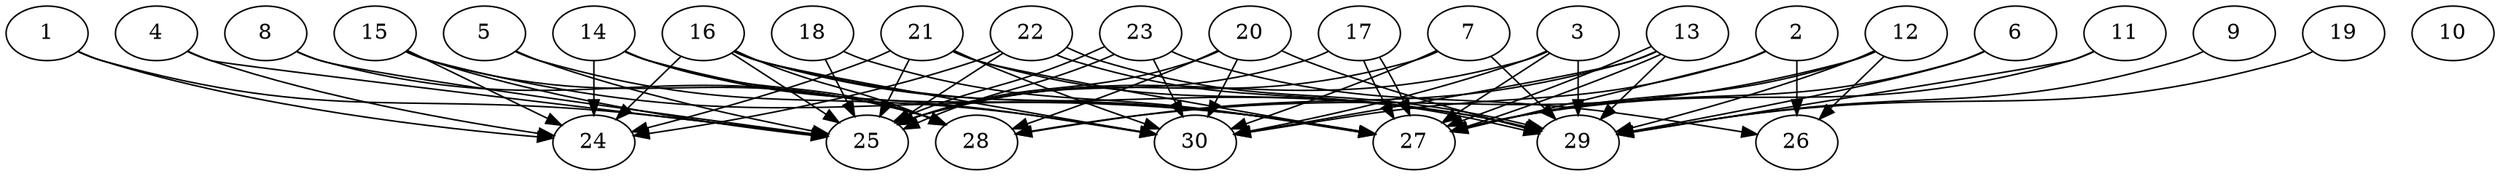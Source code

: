 // DAG automatically generated by daggen at Thu Oct  3 14:04:18 2019
// ./daggen --dot -n 30 --ccr 0.3 --fat 0.9 --regular 0.5 --density 0.7 --mindata 5242880 --maxdata 52428800 
digraph G {
  1 [size="147572053", alpha="0.03", expect_size="44271616"] 
  1 -> 24 [size ="44271616"]
  1 -> 25 [size ="44271616"]
  2 [size="93020160", alpha="0.04", expect_size="27906048"] 
  2 -> 26 [size ="27906048"]
  2 -> 27 [size ="27906048"]
  2 -> 30 [size ="27906048"]
  3 [size="158921387", alpha="0.18", expect_size="47676416"] 
  3 -> 25 [size ="47676416"]
  3 -> 27 [size ="47676416"]
  3 -> 29 [size ="47676416"]
  3 -> 30 [size ="47676416"]
  4 [size="160682667", alpha="0.10", expect_size="48204800"] 
  4 -> 24 [size ="48204800"]
  4 -> 25 [size ="48204800"]
  5 [size="81537707", alpha="0.17", expect_size="24461312"] 
  5 -> 25 [size ="24461312"]
  5 -> 30 [size ="24461312"]
  6 [size="130464427", alpha="0.11", expect_size="39139328"] 
  6 -> 27 [size ="39139328"]
  6 -> 29 [size ="39139328"]
  7 [size="17967787", alpha="0.06", expect_size="5390336"] 
  7 -> 25 [size ="5390336"]
  7 -> 29 [size ="5390336"]
  7 -> 30 [size ="5390336"]
  8 [size="172871680", alpha="0.18", expect_size="51861504"] 
  8 -> 25 [size ="51861504"]
  8 -> 28 [size ="51861504"]
  9 [size="160109227", alpha="0.18", expect_size="48032768"] 
  9 -> 29 [size ="48032768"]
  10 [size="86521173", alpha="0.10", expect_size="25956352"] 
  11 [size="100580693", alpha="0.16", expect_size="30174208"] 
  11 -> 27 [size ="30174208"]
  11 -> 29 [size ="30174208"]
  12 [size="121978880", alpha="0.05", expect_size="36593664"] 
  12 -> 26 [size ="36593664"]
  12 -> 27 [size ="36593664"]
  12 -> 28 [size ="36593664"]
  12 -> 29 [size ="36593664"]
  13 [size="155173547", alpha="0.14", expect_size="46552064"] 
  13 -> 27 [size ="46552064"]
  13 -> 27 [size ="46552064"]
  13 -> 28 [size ="46552064"]
  13 -> 29 [size ="46552064"]
  13 -> 30 [size ="46552064"]
  14 [size="141161813", alpha="0.04", expect_size="42348544"] 
  14 -> 24 [size ="42348544"]
  14 -> 27 [size ="42348544"]
  14 -> 28 [size ="42348544"]
  14 -> 30 [size ="42348544"]
  15 [size="65556480", alpha="0.05", expect_size="19666944"] 
  15 -> 24 [size ="19666944"]
  15 -> 25 [size ="19666944"]
  15 -> 27 [size ="19666944"]
  15 -> 28 [size ="19666944"]
  16 [size="39553707", alpha="0.03", expect_size="11866112"] 
  16 -> 24 [size ="11866112"]
  16 -> 25 [size ="11866112"]
  16 -> 27 [size ="11866112"]
  16 -> 28 [size ="11866112"]
  16 -> 29 [size ="11866112"]
  16 -> 30 [size ="11866112"]
  17 [size="129078613", alpha="0.12", expect_size="38723584"] 
  17 -> 25 [size ="38723584"]
  17 -> 27 [size ="38723584"]
  17 -> 27 [size ="38723584"]
  18 [size="172718080", alpha="0.06", expect_size="51815424"] 
  18 -> 25 [size ="51815424"]
  18 -> 27 [size ="51815424"]
  19 [size="159324160", alpha="0.19", expect_size="47797248"] 
  19 -> 29 [size ="47797248"]
  20 [size="144264533", alpha="0.15", expect_size="43279360"] 
  20 -> 25 [size ="43279360"]
  20 -> 28 [size ="43279360"]
  20 -> 29 [size ="43279360"]
  20 -> 30 [size ="43279360"]
  21 [size="68795733", alpha="0.08", expect_size="20638720"] 
  21 -> 24 [size ="20638720"]
  21 -> 25 [size ="20638720"]
  21 -> 27 [size ="20638720"]
  21 -> 29 [size ="20638720"]
  21 -> 30 [size ="20638720"]
  22 [size="34597547", alpha="0.11", expect_size="10379264"] 
  22 -> 24 [size ="10379264"]
  22 -> 25 [size ="10379264"]
  22 -> 29 [size ="10379264"]
  22 -> 29 [size ="10379264"]
  23 [size="72256853", alpha="0.11", expect_size="21677056"] 
  23 -> 25 [size ="21677056"]
  23 -> 25 [size ="21677056"]
  23 -> 26 [size ="21677056"]
  23 -> 30 [size ="21677056"]
  24 [size="23732907", alpha="0.10", expect_size="7119872"] 
  25 [size="54548480", alpha="0.17", expect_size="16364544"] 
  26 [size="93067947", alpha="0.18", expect_size="27920384"] 
  27 [size="114148693", alpha="0.20", expect_size="34244608"] 
  28 [size="50554880", alpha="0.01", expect_size="15166464"] 
  29 [size="99024213", alpha="0.20", expect_size="29707264"] 
  30 [size="87456427", alpha="0.08", expect_size="26236928"] 
}
